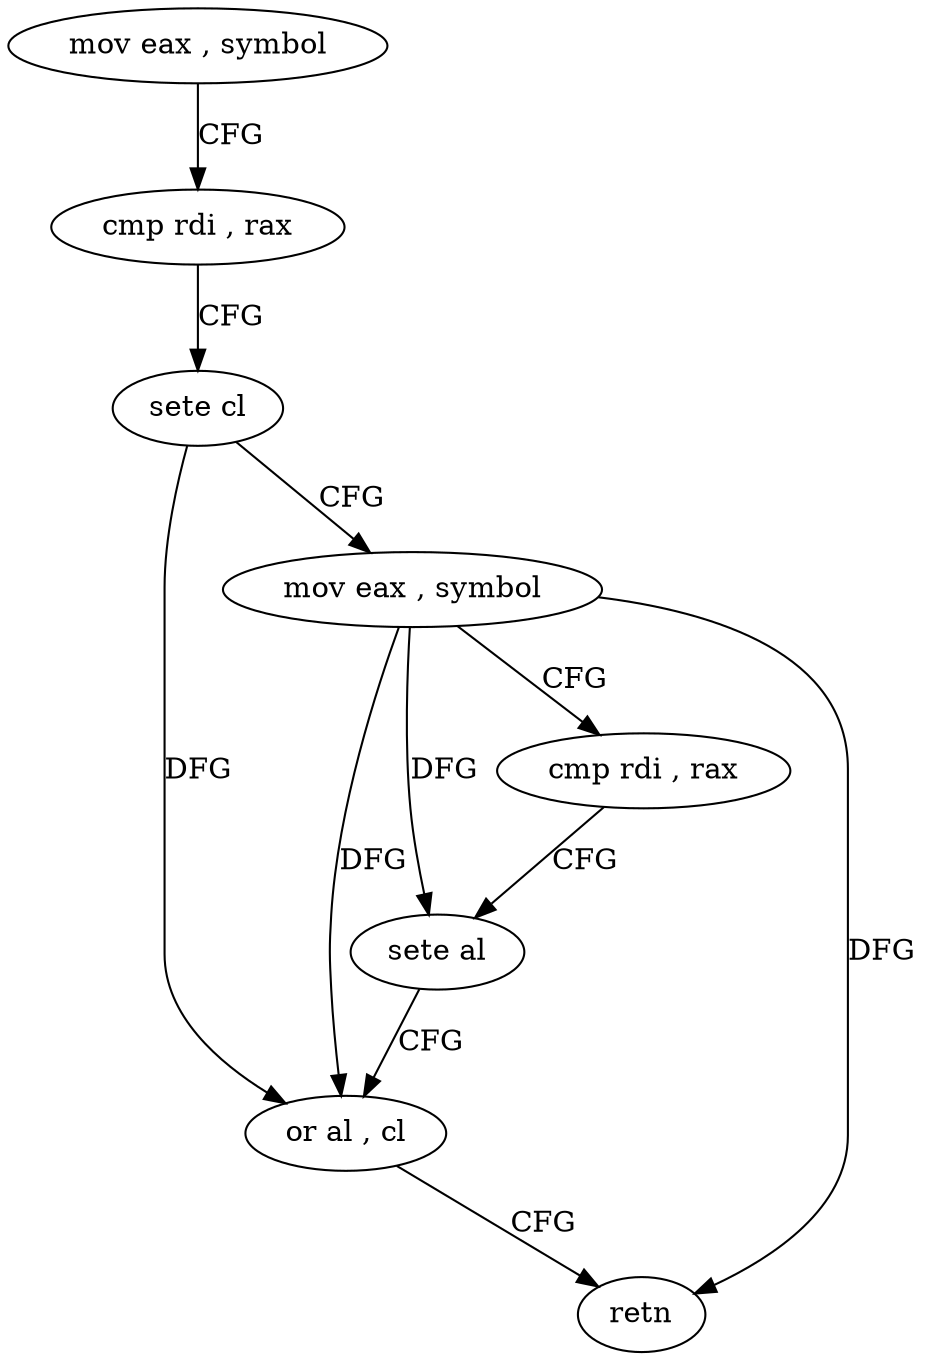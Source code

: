 digraph "func" {
"4230576" [label = "mov eax , symbol" ]
"4230581" [label = "cmp rdi , rax" ]
"4230584" [label = "sete cl" ]
"4230587" [label = "mov eax , symbol" ]
"4230592" [label = "cmp rdi , rax" ]
"4230595" [label = "sete al" ]
"4230598" [label = "or al , cl" ]
"4230600" [label = "retn" ]
"4230576" -> "4230581" [ label = "CFG" ]
"4230581" -> "4230584" [ label = "CFG" ]
"4230584" -> "4230587" [ label = "CFG" ]
"4230584" -> "4230598" [ label = "DFG" ]
"4230587" -> "4230592" [ label = "CFG" ]
"4230587" -> "4230595" [ label = "DFG" ]
"4230587" -> "4230598" [ label = "DFG" ]
"4230587" -> "4230600" [ label = "DFG" ]
"4230592" -> "4230595" [ label = "CFG" ]
"4230595" -> "4230598" [ label = "CFG" ]
"4230598" -> "4230600" [ label = "CFG" ]
}

